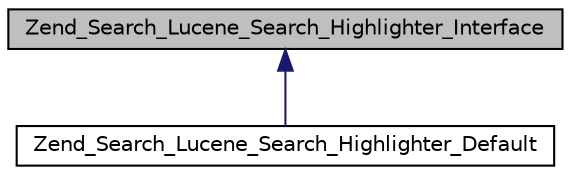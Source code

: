 digraph G
{
  edge [fontname="Helvetica",fontsize="10",labelfontname="Helvetica",labelfontsize="10"];
  node [fontname="Helvetica",fontsize="10",shape=record];
  Node1 [label="Zend_Search_Lucene_Search_Highlighter_Interface",height=0.2,width=0.4,color="black", fillcolor="grey75", style="filled" fontcolor="black"];
  Node1 -> Node2 [dir="back",color="midnightblue",fontsize="10",style="solid",fontname="Helvetica"];
  Node2 [label="Zend_Search_Lucene_Search_Highlighter_Default",height=0.2,width=0.4,color="black", fillcolor="white", style="filled",URL="$class_zend___search___lucene___search___highlighter___default.html"];
}
